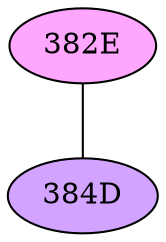 // The Round Table
graph {
	"382E" [fillcolor="#FFA6FF" style=radial]
	"384D" [fillcolor="#D3A4FF" style=radial]
	"382E" -- "384D" [penwidth=1]
}
